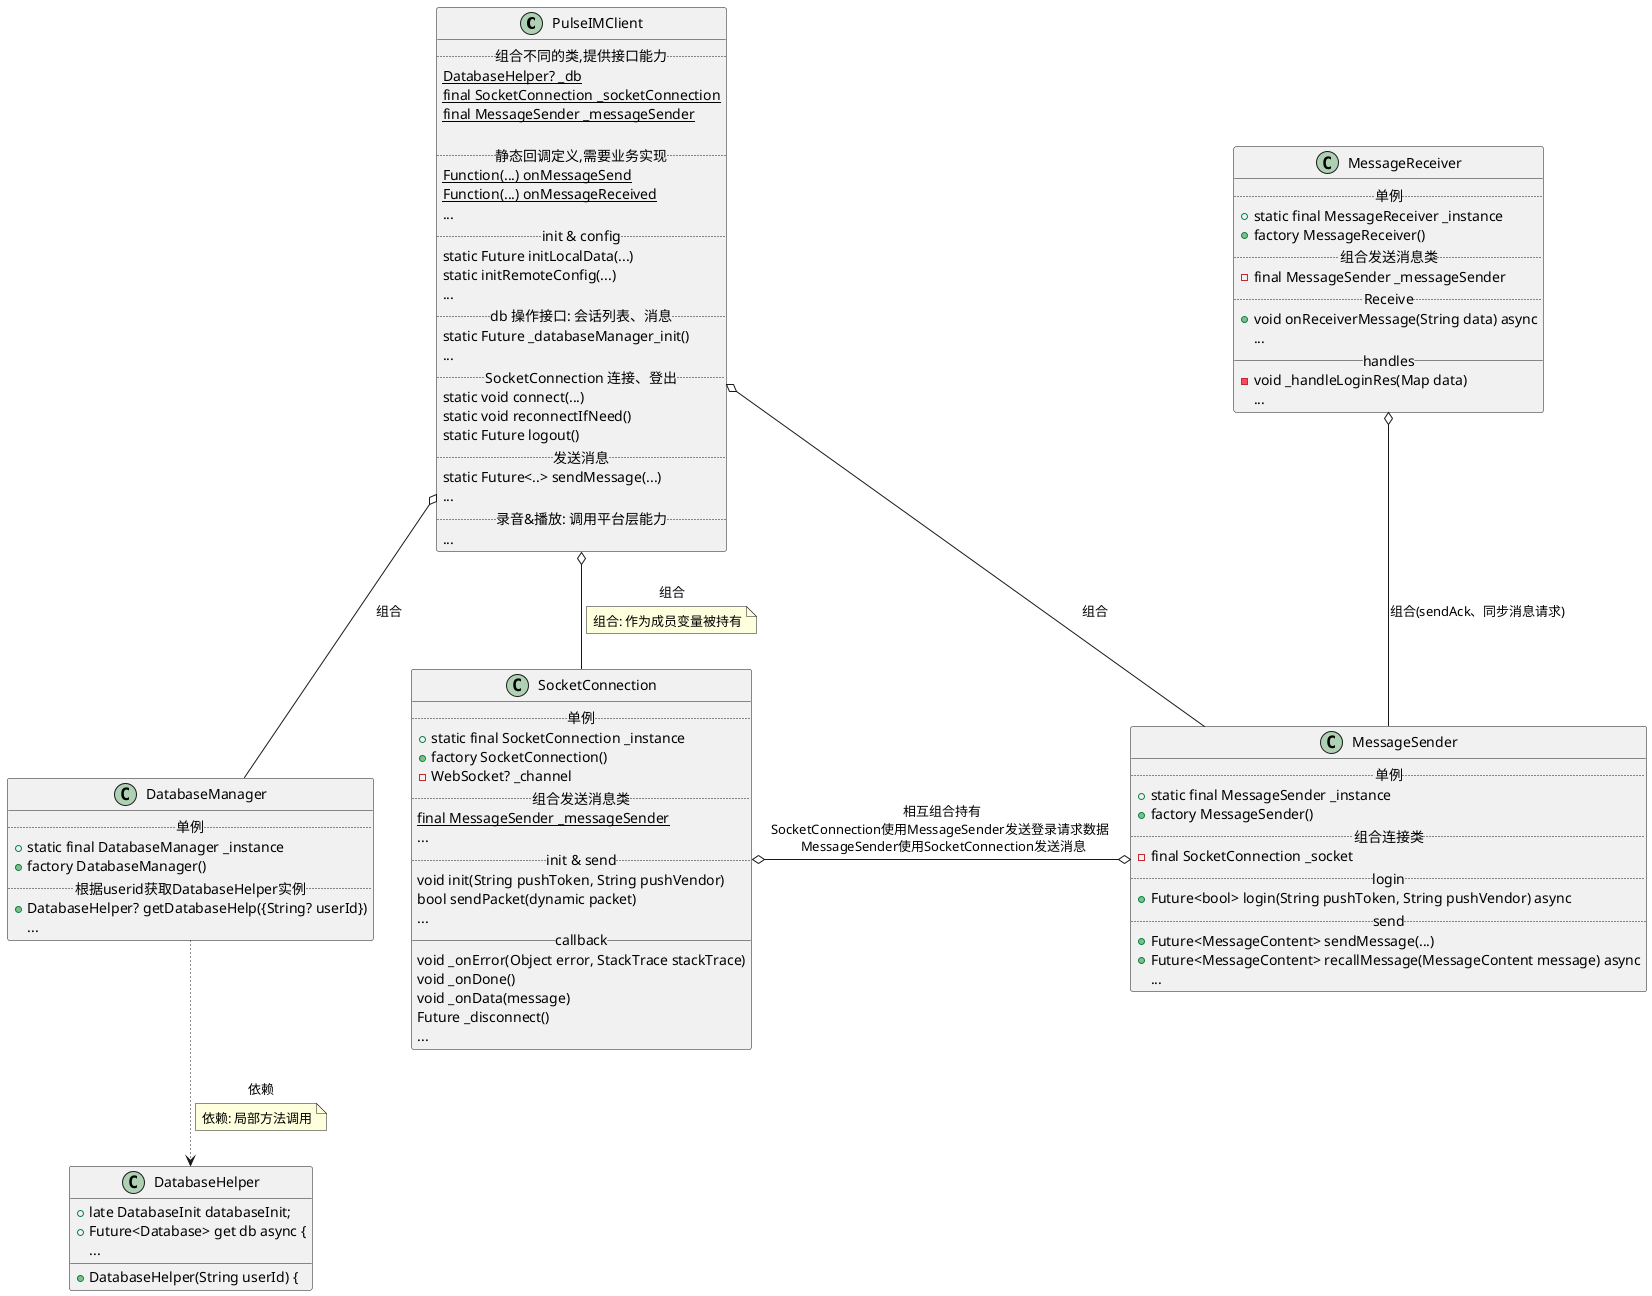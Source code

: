 @startuml

PulseIMClient o-- SocketConnection : 组合 
note on link : 组合: 作为成员变量被持有

PulseIMClient o-- MessageSender : 组合
PulseIMClient o-- DatabaseManager : 组合
SocketConnection o-o MessageSender : 相互组合持有\nSocketConnection使用MessageSender发送登录请求数据 \n MessageSender使用SocketConnection发送消息

MessageReceiver o-- MessageSender : 组合(sendAck、同步消息请求)

' SocketConnection -[dotted]-> PulseIMClient : 依赖(call PulseIMClient业务实现回调)
' SocketConnection -[dotted]-> MessageReceiver : 依赖(接收到消息处理)

' MessageSender -[dotted]-> DatabaseManager : 依赖 
' MessageSender -[dotted]-> PulseIMClient : 依赖(call PulseIMClient业务实现回调)

' MessageReceiver o-- MessageSender : 组合(sendAck、同步消息请求)

' MessageReceiver -[dotted]-> DatabaseManager : 依赖
' MessageReceiver -[dotted]-> PulseIMClient : 依赖(call PulseIMClient业务实现回调)
' MessageReceiver -[dotted]-> SocketConnection : 依赖(踢出回调断开连接)

DatabaseManager -[dotted]-> DatabaseHelper : 依赖
note on link : 依赖: 局部方法调用

class PulseIMClient {
  .. 组合不同的类,提供接口能力 ..
  {static}  DatabaseHelper? _db
  {static} final SocketConnection _socketConnection
  {static} final MessageSender _messageSender

  .. 静态回调定义,需要业务实现..
  {static} Function(...) onMessageSend
  {static} Function(...) onMessageReceived
  ...
  .. init & config..
  static Future initLocalData(...)
  static initRemoteConfig(...)
  ...
  .. db 操作接口: 会话列表、消息 ..
  static Future _databaseManager_init() 
  ...
  .. SocketConnection 连接、登出..
  static void connect(...)
  static void reconnectIfNeed()
  static Future logout()
  .. 发送消息 ..
  static Future<..> sendMessage(...)
  ...
  .. 录音&播放: 调用平台层能力 ..
  ...
}

class  SocketConnection {
  .. 单例 ..
  + static final SocketConnection _instance
  + factory SocketConnection()
  - WebSocket? _channel
  .. 组合发送消息类 ..
  {static} final MessageSender _messageSender
  ...
  .. init & send..
  void init(String pushToken, String pushVendor)
  bool sendPacket(dynamic packet) 
  ...
  __callback__
  void _onError(Object error, StackTrace stackTrace)
  void _onDone()
  void _onData(message)
  Future _disconnect()
  ...
}

class  MessageSender {
  .. 单例 ..
  + static final MessageSender _instance
  + factory MessageSender()
  .. 组合连接类 ..
  - final SocketConnection _socket
  .. login ..
  + Future<bool> login(String pushToken, String pushVendor) async
  .. send ..
  + Future<MessageContent> sendMessage(...)
  + Future<MessageContent> recallMessage(MessageContent message) async
  ...
}

class  MessageReceiver {
  .. 单例 ..
  + static final MessageReceiver _instance
  + factory MessageReceiver()
  .. 组合发送消息类 ..
  - final MessageSender _messageSender
  .. Receive ..
  + void onReceiverMessage(String data) async
  ...
  __handles__
  - void _handleLoginRes(Map data)
  ...
}

class  DatabaseManager {
  .. 单例 ..
  + static final DatabaseManager _instance
  + factory DatabaseManager() 
  .. 根据userid获取DatabaseHelper实例 ..
  + DatabaseHelper? getDatabaseHelp({String? userId})
  ...
}

class  DatabaseHelper {
  + late DatabaseInit databaseInit;
  + DatabaseHelper(String userId) {
  + Future<Database> get db async {
  ...
}


@enduml
